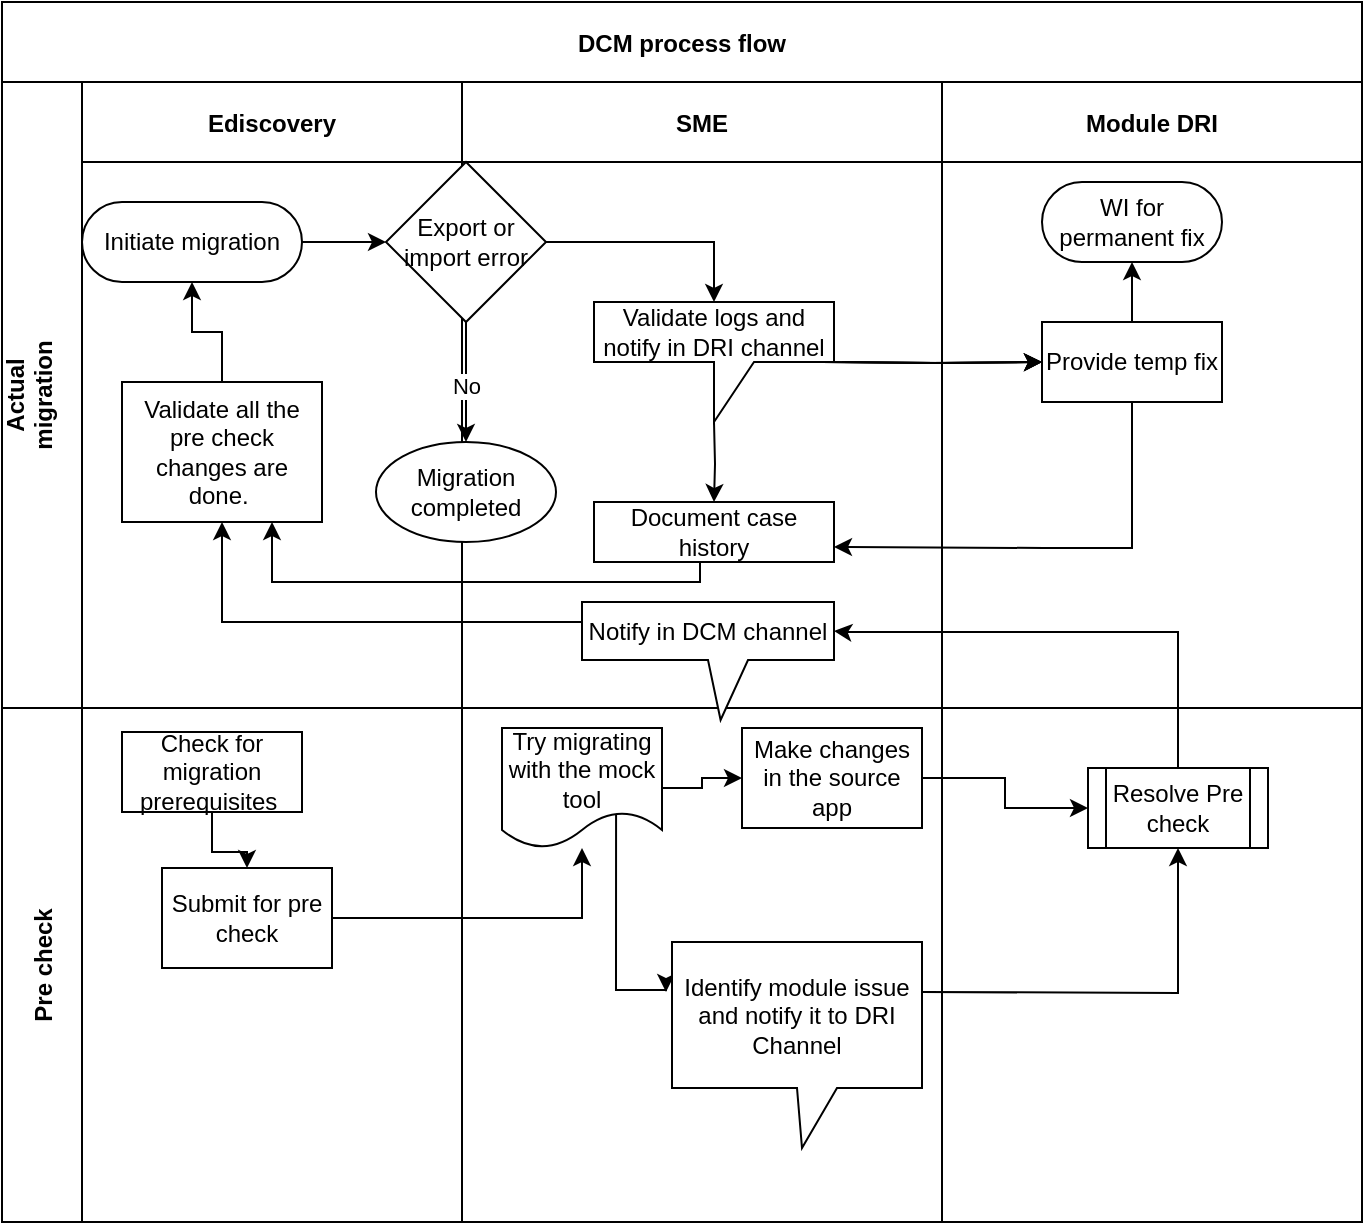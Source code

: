 <mxfile version="21.6.8" type="github">
  <diagram id="kgpKYQtTHZ0yAKxKKP6v" name="Page-1">
    <mxGraphModel dx="954" dy="642" grid="1" gridSize="10" guides="1" tooltips="1" connect="1" arrows="1" fold="1" page="1" pageScale="1" pageWidth="850" pageHeight="1100" math="0" shadow="0">
      <root>
        <mxCell id="0" />
        <mxCell id="1" parent="0" />
        <mxCell id="3nuBFxr9cyL0pnOWT2aG-1" value="DCM process flow" style="shape=table;childLayout=tableLayout;startSize=40;collapsible=0;recursiveResize=0;expand=0;fillColor=none;fontStyle=1" parent="1" vertex="1">
          <mxGeometry x="90" y="80" width="680" height="610" as="geometry" />
        </mxCell>
        <mxCell id="3nuBFxr9cyL0pnOWT2aG-3" value="Actual &#xa;migration&#xa;" style="shape=tableRow;horizontal=0;swimlaneHead=0;swimlaneBody=0;top=0;left=0;bottom=0;right=0;fillColor=none;points=[[0,0.5],[1,0.5]];portConstraint=eastwest;startSize=40;collapsible=0;recursiveResize=0;expand=0;fontStyle=1;" parent="3nuBFxr9cyL0pnOWT2aG-1" vertex="1">
          <mxGeometry y="40" width="680" height="313" as="geometry" />
        </mxCell>
        <mxCell id="3nuBFxr9cyL0pnOWT2aG-4" value="Ediscovery" style="swimlane;swimlaneHead=0;swimlaneBody=0;connectable=0;fillColor=none;startSize=40;collapsible=0;recursiveResize=0;expand=0;fontStyle=1;" parent="3nuBFxr9cyL0pnOWT2aG-3" vertex="1">
          <mxGeometry x="40" width="190" height="313" as="geometry">
            <mxRectangle width="190" height="313" as="alternateBounds" />
          </mxGeometry>
        </mxCell>
        <mxCell id="3nuBFxr9cyL0pnOWT2aG-6" value="Initiate migration" style="rounded=1;whiteSpace=wrap;html=1;arcSize=50;" parent="3nuBFxr9cyL0pnOWT2aG-4" vertex="1">
          <mxGeometry y="60" width="110" height="40" as="geometry" />
        </mxCell>
        <mxCell id="-zdBypsvsIBzU5q4FqEj-17" style="edgeStyle=orthogonalEdgeStyle;rounded=0;orthogonalLoop=1;jettySize=auto;html=1;entryX=0.5;entryY=1;entryDx=0;entryDy=0;" parent="3nuBFxr9cyL0pnOWT2aG-4" source="3nuBFxr9cyL0pnOWT2aG-7" target="3nuBFxr9cyL0pnOWT2aG-6" edge="1">
          <mxGeometry relative="1" as="geometry" />
        </mxCell>
        <mxCell id="3nuBFxr9cyL0pnOWT2aG-7" value="Validate all the pre check changes are done.&amp;nbsp;" style="rounded=0;whiteSpace=wrap;html=1;" parent="3nuBFxr9cyL0pnOWT2aG-4" vertex="1">
          <mxGeometry x="20" y="150" width="100" height="70" as="geometry" />
        </mxCell>
        <mxCell id="fAgnH-Sbco6t7wP_8izp-22" value="" style="edgeStyle=orthogonalEdgeStyle;rounded=0;orthogonalLoop=1;jettySize=auto;html=1;entryX=0.5;entryY=1;entryDx=0;entryDy=0;" edge="1" parent="3nuBFxr9cyL0pnOWT2aG-4" target="3nuBFxr9cyL0pnOWT2aG-7">
          <mxGeometry relative="1" as="geometry">
            <mxPoint x="272.5" y="279" as="sourcePoint" />
            <mxPoint x="60" y="270" as="targetPoint" />
            <Array as="points">
              <mxPoint x="273" y="270" />
              <mxPoint x="70" y="270" />
            </Array>
          </mxGeometry>
        </mxCell>
        <mxCell id="3nuBFxr9cyL0pnOWT2aG-8" value="SME" style="swimlane;swimlaneHead=0;swimlaneBody=0;connectable=0;fillColor=none;startSize=40;collapsible=0;recursiveResize=0;expand=0;fontStyle=1;" parent="3nuBFxr9cyL0pnOWT2aG-3" vertex="1">
          <mxGeometry x="230" width="240" height="313" as="geometry">
            <mxRectangle width="240" height="313" as="alternateBounds" />
          </mxGeometry>
        </mxCell>
        <mxCell id="-zdBypsvsIBzU5q4FqEj-40" value="" style="edgeStyle=orthogonalEdgeStyle;rounded=0;orthogonalLoop=1;jettySize=auto;html=1;" parent="3nuBFxr9cyL0pnOWT2aG-8" target="-zdBypsvsIBzU5q4FqEj-39" edge="1">
          <mxGeometry relative="1" as="geometry">
            <mxPoint x="126" y="170" as="sourcePoint" />
          </mxGeometry>
        </mxCell>
        <mxCell id="-zdBypsvsIBzU5q4FqEj-39" value="Document case history" style="whiteSpace=wrap;html=1;rounded=0;" parent="3nuBFxr9cyL0pnOWT2aG-8" vertex="1">
          <mxGeometry x="66" y="210" width="120" height="30" as="geometry" />
        </mxCell>
        <mxCell id="-zdBypsvsIBzU5q4FqEj-31" value="Migration completed" style="ellipse;whiteSpace=wrap;html=1;rounded=1;arcSize=50;" parent="3nuBFxr9cyL0pnOWT2aG-8" vertex="1">
          <mxGeometry x="-43" y="180" width="90" height="50" as="geometry" />
        </mxCell>
        <mxCell id="fAgnH-Sbco6t7wP_8izp-11" value="" style="edgeStyle=orthogonalEdgeStyle;rounded=0;orthogonalLoop=1;jettySize=auto;html=1;" edge="1" parent="3nuBFxr9cyL0pnOWT2aG-8" source="fAgnH-Sbco6t7wP_8izp-3" target="-zdBypsvsIBzU5q4FqEj-31">
          <mxGeometry relative="1" as="geometry" />
        </mxCell>
        <mxCell id="fAgnH-Sbco6t7wP_8izp-12" value="No" style="edgeLabel;html=1;align=center;verticalAlign=middle;resizable=0;points=[];" vertex="1" connectable="0" parent="fAgnH-Sbco6t7wP_8izp-11">
          <mxGeometry x="0.067" relative="1" as="geometry">
            <mxPoint as="offset" />
          </mxGeometry>
        </mxCell>
        <mxCell id="fAgnH-Sbco6t7wP_8izp-26" style="edgeStyle=orthogonalEdgeStyle;rounded=0;orthogonalLoop=1;jettySize=auto;html=1;exitX=1;exitY=0.5;exitDx=0;exitDy=0;entryX=0.5;entryY=0;entryDx=0;entryDy=0;entryPerimeter=0;" edge="1" parent="3nuBFxr9cyL0pnOWT2aG-8" source="fAgnH-Sbco6t7wP_8izp-3" target="fAgnH-Sbco6t7wP_8izp-23">
          <mxGeometry relative="1" as="geometry" />
        </mxCell>
        <mxCell id="fAgnH-Sbco6t7wP_8izp-3" value="Export or import error" style="rhombus;whiteSpace=wrap;html=1;" vertex="1" parent="3nuBFxr9cyL0pnOWT2aG-8">
          <mxGeometry x="-38" y="40" width="80" height="80" as="geometry" />
        </mxCell>
        <mxCell id="fAgnH-Sbco6t7wP_8izp-18" value="Notify in DCM channel" style="shape=callout;whiteSpace=wrap;html=1;perimeter=calloutPerimeter;position2=0.55;" vertex="1" parent="3nuBFxr9cyL0pnOWT2aG-8">
          <mxGeometry x="60" y="260" width="126" height="59" as="geometry" />
        </mxCell>
        <mxCell id="fAgnH-Sbco6t7wP_8izp-23" value="Validate logs and notify in DRI channel" style="shape=callout;whiteSpace=wrap;html=1;perimeter=calloutPerimeter;" vertex="1" parent="3nuBFxr9cyL0pnOWT2aG-8">
          <mxGeometry x="66" y="110" width="120" height="60" as="geometry" />
        </mxCell>
        <mxCell id="3nuBFxr9cyL0pnOWT2aG-11" value="Module DRI" style="swimlane;swimlaneHead=0;swimlaneBody=0;connectable=0;fillColor=none;startSize=40;collapsible=0;recursiveResize=0;expand=0;fontStyle=1;" parent="3nuBFxr9cyL0pnOWT2aG-3" vertex="1">
          <mxGeometry x="470" width="210" height="313" as="geometry">
            <mxRectangle width="210" height="313" as="alternateBounds" />
          </mxGeometry>
        </mxCell>
        <mxCell id="fAgnH-Sbco6t7wP_8izp-14" value="" style="edgeStyle=orthogonalEdgeStyle;rounded=0;orthogonalLoop=1;jettySize=auto;html=1;" edge="1" parent="3nuBFxr9cyL0pnOWT2aG-11" source="3nuBFxr9cyL0pnOWT2aG-13" target="3nuBFxr9cyL0pnOWT2aG-14">
          <mxGeometry relative="1" as="geometry" />
        </mxCell>
        <mxCell id="3nuBFxr9cyL0pnOWT2aG-13" value="Provide temp fix" style="rounded=0;whiteSpace=wrap;html=1;" parent="3nuBFxr9cyL0pnOWT2aG-11" vertex="1">
          <mxGeometry x="50" y="120" width="90" height="40" as="geometry" />
        </mxCell>
        <mxCell id="3nuBFxr9cyL0pnOWT2aG-14" value="WI for permanent fix" style="rounded=1;whiteSpace=wrap;html=1;arcSize=50;" parent="3nuBFxr9cyL0pnOWT2aG-11" vertex="1">
          <mxGeometry x="50" y="50" width="90" height="40" as="geometry" />
        </mxCell>
        <mxCell id="-zdBypsvsIBzU5q4FqEj-23" value="" style="edgeStyle=orthogonalEdgeStyle;rounded=0;orthogonalLoop=1;jettySize=auto;html=1;" parent="3nuBFxr9cyL0pnOWT2aG-3" target="3nuBFxr9cyL0pnOWT2aG-13" edge="1">
          <mxGeometry relative="1" as="geometry">
            <mxPoint x="410" y="140" as="sourcePoint" />
          </mxGeometry>
        </mxCell>
        <mxCell id="-zdBypsvsIBzU5q4FqEj-27" value="" style="edgeStyle=orthogonalEdgeStyle;rounded=0;orthogonalLoop=1;jettySize=auto;html=1;" parent="3nuBFxr9cyL0pnOWT2aG-3" target="3nuBFxr9cyL0pnOWT2aG-13" edge="1">
          <mxGeometry relative="1" as="geometry">
            <mxPoint x="410" y="140" as="sourcePoint" />
          </mxGeometry>
        </mxCell>
        <mxCell id="-zdBypsvsIBzU5q4FqEj-28" value="" style="edgeStyle=orthogonalEdgeStyle;rounded=0;orthogonalLoop=1;jettySize=auto;html=1;" parent="3nuBFxr9cyL0pnOWT2aG-3" target="3nuBFxr9cyL0pnOWT2aG-13" edge="1">
          <mxGeometry relative="1" as="geometry">
            <mxPoint x="420" y="140" as="sourcePoint" />
          </mxGeometry>
        </mxCell>
        <mxCell id="-zdBypsvsIBzU5q4FqEj-43" style="edgeStyle=orthogonalEdgeStyle;rounded=0;orthogonalLoop=1;jettySize=auto;html=1;entryX=1;entryY=0.75;entryDx=0;entryDy=0;" parent="3nuBFxr9cyL0pnOWT2aG-3" source="3nuBFxr9cyL0pnOWT2aG-13" target="-zdBypsvsIBzU5q4FqEj-39" edge="1">
          <mxGeometry relative="1" as="geometry">
            <mxPoint x="520" y="230" as="targetPoint" />
            <Array as="points">
              <mxPoint x="565" y="233" />
              <mxPoint x="521" y="233" />
            </Array>
          </mxGeometry>
        </mxCell>
        <mxCell id="fAgnH-Sbco6t7wP_8izp-2" value="" style="edgeStyle=orthogonalEdgeStyle;rounded=0;orthogonalLoop=1;jettySize=auto;html=1;entryX=0.75;entryY=1;entryDx=0;entryDy=0;" edge="1" parent="3nuBFxr9cyL0pnOWT2aG-3" source="-zdBypsvsIBzU5q4FqEj-39" target="3nuBFxr9cyL0pnOWT2aG-7">
          <mxGeometry relative="1" as="geometry">
            <mxPoint x="130" y="240" as="targetPoint" />
            <Array as="points">
              <mxPoint x="349" y="250" />
              <mxPoint x="135" y="250" />
            </Array>
          </mxGeometry>
        </mxCell>
        <mxCell id="fAgnH-Sbco6t7wP_8izp-10" value="" style="edgeStyle=orthogonalEdgeStyle;rounded=0;orthogonalLoop=1;jettySize=auto;html=1;" edge="1" parent="3nuBFxr9cyL0pnOWT2aG-3" source="3nuBFxr9cyL0pnOWT2aG-6" target="fAgnH-Sbco6t7wP_8izp-3">
          <mxGeometry relative="1" as="geometry" />
        </mxCell>
        <mxCell id="3nuBFxr9cyL0pnOWT2aG-15" value="Pre check" style="shape=tableRow;horizontal=0;swimlaneHead=0;swimlaneBody=0;top=0;left=0;bottom=0;right=0;fillColor=none;points=[[0,0.5],[1,0.5]];portConstraint=eastwest;startSize=40;collapsible=0;recursiveResize=0;expand=0;fontStyle=1;" parent="3nuBFxr9cyL0pnOWT2aG-1" vertex="1">
          <mxGeometry y="353" width="680" height="257" as="geometry" />
        </mxCell>
        <mxCell id="3nuBFxr9cyL0pnOWT2aG-16" value="" style="swimlane;swimlaneHead=0;swimlaneBody=0;connectable=0;fillColor=none;startSize=0;collapsible=0;recursiveResize=0;expand=0;fontStyle=1;" parent="3nuBFxr9cyL0pnOWT2aG-15" vertex="1">
          <mxGeometry x="40" width="190" height="257" as="geometry">
            <mxRectangle width="190" height="257" as="alternateBounds" />
          </mxGeometry>
        </mxCell>
        <mxCell id="-zdBypsvsIBzU5q4FqEj-2" value="" style="edgeStyle=orthogonalEdgeStyle;rounded=0;orthogonalLoop=1;jettySize=auto;html=1;" parent="3nuBFxr9cyL0pnOWT2aG-16" source="3nuBFxr9cyL0pnOWT2aG-17" target="-zdBypsvsIBzU5q4FqEj-1" edge="1">
          <mxGeometry relative="1" as="geometry" />
        </mxCell>
        <mxCell id="3nuBFxr9cyL0pnOWT2aG-17" value="Check for migration prerequisites&amp;nbsp;" style="rounded=0;whiteSpace=wrap;html=1;" parent="3nuBFxr9cyL0pnOWT2aG-16" vertex="1">
          <mxGeometry x="20" y="12" width="90" height="40" as="geometry" />
        </mxCell>
        <mxCell id="-zdBypsvsIBzU5q4FqEj-1" value="Submit for pre check" style="whiteSpace=wrap;html=1;rounded=0;" parent="3nuBFxr9cyL0pnOWT2aG-16" vertex="1">
          <mxGeometry x="40" y="80" width="85" height="50" as="geometry" />
        </mxCell>
        <mxCell id="3nuBFxr9cyL0pnOWT2aG-18" value="" style="swimlane;swimlaneHead=0;swimlaneBody=0;connectable=0;fillColor=none;startSize=0;collapsible=0;recursiveResize=0;expand=0;fontStyle=1;" parent="3nuBFxr9cyL0pnOWT2aG-15" vertex="1">
          <mxGeometry x="230" width="240" height="257" as="geometry">
            <mxRectangle width="240" height="257" as="alternateBounds" />
          </mxGeometry>
        </mxCell>
        <mxCell id="fAgnH-Sbco6t7wP_8izp-15" value="" style="edgeStyle=orthogonalEdgeStyle;rounded=0;orthogonalLoop=1;jettySize=auto;html=1;" edge="1" parent="3nuBFxr9cyL0pnOWT2aG-18" source="3nuBFxr9cyL0pnOWT2aG-20" target="3nuBFxr9cyL0pnOWT2aG-22">
          <mxGeometry relative="1" as="geometry" />
        </mxCell>
        <mxCell id="3nuBFxr9cyL0pnOWT2aG-20" value="Make changes in the source app" style="rounded=0;whiteSpace=wrap;html=1;" parent="3nuBFxr9cyL0pnOWT2aG-18" vertex="1">
          <mxGeometry x="140" y="10" width="90" height="50" as="geometry" />
        </mxCell>
        <mxCell id="-zdBypsvsIBzU5q4FqEj-4" value="" style="edgeStyle=orthogonalEdgeStyle;rounded=0;orthogonalLoop=1;jettySize=auto;html=1;entryX=0;entryY=0.5;entryDx=0;entryDy=0;exitX=0.713;exitY=0.7;exitDx=0;exitDy=0;exitPerimeter=0;" parent="3nuBFxr9cyL0pnOWT2aG-18" source="3nuBFxr9cyL0pnOWT2aG-21" edge="1">
          <mxGeometry relative="1" as="geometry">
            <mxPoint x="102" y="142" as="targetPoint" />
            <Array as="points">
              <mxPoint x="77" y="141" />
            </Array>
          </mxGeometry>
        </mxCell>
        <mxCell id="fAgnH-Sbco6t7wP_8izp-16" value="" style="edgeStyle=orthogonalEdgeStyle;rounded=0;orthogonalLoop=1;jettySize=auto;html=1;" edge="1" parent="3nuBFxr9cyL0pnOWT2aG-18" source="3nuBFxr9cyL0pnOWT2aG-21" target="3nuBFxr9cyL0pnOWT2aG-20">
          <mxGeometry relative="1" as="geometry" />
        </mxCell>
        <mxCell id="3nuBFxr9cyL0pnOWT2aG-21" value="Try migrating with the mock tool" style="shape=document;whiteSpace=wrap;html=1;boundedLbl=1;" parent="3nuBFxr9cyL0pnOWT2aG-18" vertex="1">
          <mxGeometry x="20" y="10" width="80" height="60" as="geometry" />
        </mxCell>
        <mxCell id="3nuBFxr9cyL0pnOWT2aG-22" value="Resolve Pre check" style="shape=process;whiteSpace=wrap;html=1;backgroundOutline=1;" parent="3nuBFxr9cyL0pnOWT2aG-18" vertex="1">
          <mxGeometry x="313" y="30" width="90" height="40" as="geometry" />
        </mxCell>
        <mxCell id="-zdBypsvsIBzU5q4FqEj-13" style="edgeStyle=orthogonalEdgeStyle;rounded=0;orthogonalLoop=1;jettySize=auto;html=1;entryX=0.5;entryY=1;entryDx=0;entryDy=0;" parent="3nuBFxr9cyL0pnOWT2aG-18" target="3nuBFxr9cyL0pnOWT2aG-22" edge="1">
          <mxGeometry relative="1" as="geometry">
            <mxPoint x="230" y="142" as="sourcePoint" />
          </mxGeometry>
        </mxCell>
        <mxCell id="fAgnH-Sbco6t7wP_8izp-27" value="Identify module issue and notify it to DRI&lt;br&gt;Channel" style="shape=callout;whiteSpace=wrap;html=1;perimeter=calloutPerimeter;position2=0.52;" vertex="1" parent="3nuBFxr9cyL0pnOWT2aG-18">
          <mxGeometry x="105" y="117" width="125" height="103" as="geometry" />
        </mxCell>
        <mxCell id="3nuBFxr9cyL0pnOWT2aG-23" value="" style="swimlane;swimlaneHead=0;swimlaneBody=0;connectable=0;fillColor=none;startSize=0;collapsible=0;recursiveResize=0;expand=0;fontStyle=1;" parent="3nuBFxr9cyL0pnOWT2aG-15" vertex="1">
          <mxGeometry x="470" width="210" height="257" as="geometry">
            <mxRectangle width="210" height="257" as="alternateBounds" />
          </mxGeometry>
        </mxCell>
        <mxCell id="-zdBypsvsIBzU5q4FqEj-3" value="" style="edgeStyle=orthogonalEdgeStyle;rounded=0;orthogonalLoop=1;jettySize=auto;html=1;" parent="3nuBFxr9cyL0pnOWT2aG-15" source="-zdBypsvsIBzU5q4FqEj-1" target="3nuBFxr9cyL0pnOWT2aG-21" edge="1">
          <mxGeometry relative="1" as="geometry" />
        </mxCell>
        <mxCell id="fAgnH-Sbco6t7wP_8izp-28" style="edgeStyle=orthogonalEdgeStyle;rounded=0;orthogonalLoop=1;jettySize=auto;html=1;exitX=0.5;exitY=0;exitDx=0;exitDy=0;entryX=0;entryY=0;entryDx=126;entryDy=14.5;entryPerimeter=0;" edge="1" parent="3nuBFxr9cyL0pnOWT2aG-1" source="3nuBFxr9cyL0pnOWT2aG-22" target="fAgnH-Sbco6t7wP_8izp-18">
          <mxGeometry relative="1" as="geometry">
            <mxPoint x="420" y="320" as="targetPoint" />
            <Array as="points">
              <mxPoint x="588" y="315" />
              <mxPoint x="421" y="315" />
            </Array>
          </mxGeometry>
        </mxCell>
      </root>
    </mxGraphModel>
  </diagram>
</mxfile>

